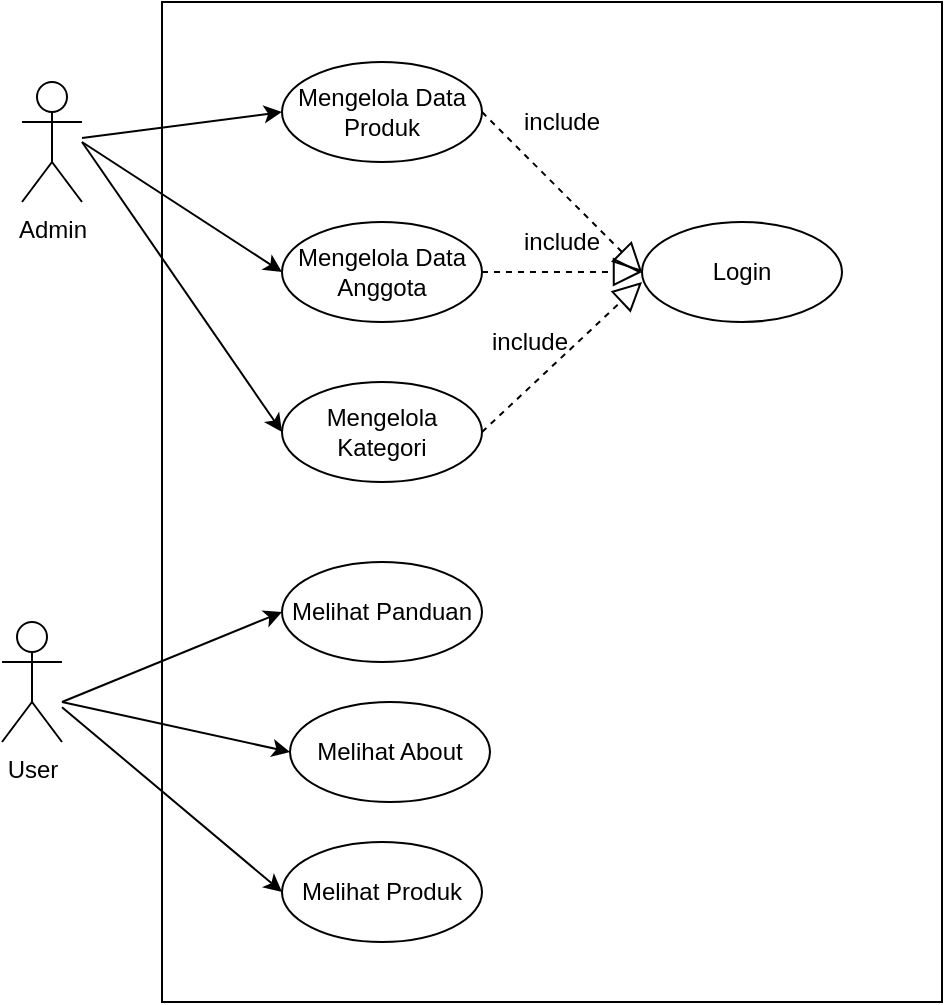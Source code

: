 <mxfile version="14.1.1" type="device"><diagram id="I8_-cGa6nSNVqznoZmTn" name="Page-1"><mxGraphModel dx="1038" dy="580" grid="1" gridSize="10" guides="1" tooltips="1" connect="1" arrows="1" fold="1" page="1" pageScale="1" pageWidth="827" pageHeight="1169" math="0" shadow="0"><root><mxCell id="0"/><mxCell id="1" parent="0"/><mxCell id="HyuFXw9Y2TYbU-085iW8-1" value="Admin" style="shape=umlActor;verticalLabelPosition=bottom;verticalAlign=top;html=1;outlineConnect=0;" parent="1" vertex="1"><mxGeometry x="130" y="80" width="30" height="60" as="geometry"/></mxCell><mxCell id="HyuFXw9Y2TYbU-085iW8-6" value="User" style="shape=umlActor;verticalLabelPosition=bottom;verticalAlign=top;html=1;outlineConnect=0;" parent="1" vertex="1"><mxGeometry x="120" y="350" width="30" height="60" as="geometry"/></mxCell><mxCell id="HyuFXw9Y2TYbU-085iW8-10" value="" style="rounded=0;whiteSpace=wrap;html=1;" parent="1" vertex="1"><mxGeometry x="200" y="40" width="390" height="500" as="geometry"/></mxCell><mxCell id="HyuFXw9Y2TYbU-085iW8-11" value="Mengelola Data Produk" style="ellipse;whiteSpace=wrap;html=1;" parent="1" vertex="1"><mxGeometry x="260" y="70" width="100" height="50" as="geometry"/></mxCell><mxCell id="HyuFXw9Y2TYbU-085iW8-12" value="Mengelola Data Anggota" style="ellipse;whiteSpace=wrap;html=1;" parent="1" vertex="1"><mxGeometry x="260" y="150" width="100" height="50" as="geometry"/></mxCell><mxCell id="HyuFXw9Y2TYbU-085iW8-13" value="Login" style="ellipse;whiteSpace=wrap;html=1;" parent="1" vertex="1"><mxGeometry x="440" y="150" width="100" height="50" as="geometry"/></mxCell><mxCell id="HyuFXw9Y2TYbU-085iW8-17" value="" style="endArrow=block;dashed=1;endFill=0;endSize=12;html=1;exitX=1;exitY=0.5;exitDx=0;exitDy=0;entryX=0;entryY=0.5;entryDx=0;entryDy=0;" parent="1" source="HyuFXw9Y2TYbU-085iW8-11" target="HyuFXw9Y2TYbU-085iW8-13" edge="1"><mxGeometry width="160" relative="1" as="geometry"><mxPoint x="450" y="300" as="sourcePoint"/><mxPoint x="610" y="300" as="targetPoint"/></mxGeometry></mxCell><mxCell id="HyuFXw9Y2TYbU-085iW8-18" value="" style="endArrow=block;dashed=1;endFill=0;endSize=12;html=1;exitX=1;exitY=0.5;exitDx=0;exitDy=0;entryX=0;entryY=0.5;entryDx=0;entryDy=0;" parent="1" source="HyuFXw9Y2TYbU-085iW8-12" target="HyuFXw9Y2TYbU-085iW8-13" edge="1"><mxGeometry width="160" relative="1" as="geometry"><mxPoint x="370" y="105" as="sourcePoint"/><mxPoint x="450" y="135" as="targetPoint"/></mxGeometry></mxCell><mxCell id="HyuFXw9Y2TYbU-085iW8-19" value="include" style="text;html=1;strokeColor=none;fillColor=none;align=center;verticalAlign=middle;whiteSpace=wrap;rounded=0;" parent="1" vertex="1"><mxGeometry x="380" y="90" width="40" height="20" as="geometry"/></mxCell><mxCell id="HyuFXw9Y2TYbU-085iW8-20" value="include" style="text;html=1;strokeColor=none;fillColor=none;align=center;verticalAlign=middle;whiteSpace=wrap;rounded=0;" parent="1" vertex="1"><mxGeometry x="380" y="150" width="40" height="20" as="geometry"/></mxCell><mxCell id="HyuFXw9Y2TYbU-085iW8-22" value="Melihat About" style="ellipse;whiteSpace=wrap;html=1;" parent="1" vertex="1"><mxGeometry x="264" y="390" width="100" height="50" as="geometry"/></mxCell><mxCell id="HyuFXw9Y2TYbU-085iW8-24" value="" style="endArrow=classic;html=1;entryX=0;entryY=0.5;entryDx=0;entryDy=0;" parent="1" source="HyuFXw9Y2TYbU-085iW8-1" target="HyuFXw9Y2TYbU-085iW8-11" edge="1"><mxGeometry width="50" height="50" relative="1" as="geometry"><mxPoint x="500" y="320" as="sourcePoint"/><mxPoint x="550" y="270" as="targetPoint"/></mxGeometry></mxCell><mxCell id="HyuFXw9Y2TYbU-085iW8-25" value="" style="endArrow=classic;html=1;entryX=0;entryY=0.5;entryDx=0;entryDy=0;" parent="1" target="HyuFXw9Y2TYbU-085iW8-12" edge="1"><mxGeometry width="50" height="50" relative="1" as="geometry"><mxPoint x="160" y="110" as="sourcePoint"/><mxPoint x="270" y="105" as="targetPoint"/></mxGeometry></mxCell><mxCell id="HyuFXw9Y2TYbU-085iW8-26" value="Melihat Panduan" style="ellipse;whiteSpace=wrap;html=1;" parent="1" vertex="1"><mxGeometry x="260" y="320" width="100" height="50" as="geometry"/></mxCell><mxCell id="HyuFXw9Y2TYbU-085iW8-27" value="Melihat Produk" style="ellipse;whiteSpace=wrap;html=1;" parent="1" vertex="1"><mxGeometry x="260" y="460" width="100" height="50" as="geometry"/></mxCell><mxCell id="HyuFXw9Y2TYbU-085iW8-30" value="" style="endArrow=classic;html=1;entryX=0;entryY=0.5;entryDx=0;entryDy=0;" parent="1" target="HyuFXw9Y2TYbU-085iW8-22" edge="1"><mxGeometry width="50" height="50" relative="1" as="geometry"><mxPoint x="150" y="390" as="sourcePoint"/><mxPoint x="550" y="280" as="targetPoint"/></mxGeometry></mxCell><mxCell id="HyuFXw9Y2TYbU-085iW8-31" value="" style="endArrow=classic;html=1;entryX=0;entryY=0.5;entryDx=0;entryDy=0;" parent="1" target="HyuFXw9Y2TYbU-085iW8-26" edge="1"><mxGeometry width="50" height="50" relative="1" as="geometry"><mxPoint x="150" y="390" as="sourcePoint"/><mxPoint x="270" y="255" as="targetPoint"/></mxGeometry></mxCell><mxCell id="HyuFXw9Y2TYbU-085iW8-32" value="" style="endArrow=classic;html=1;entryX=0;entryY=0.5;entryDx=0;entryDy=0;" parent="1" source="HyuFXw9Y2TYbU-085iW8-6" target="HyuFXw9Y2TYbU-085iW8-27" edge="1"><mxGeometry width="50" height="50" relative="1" as="geometry"><mxPoint x="160" y="320" as="sourcePoint"/><mxPoint x="270" y="335" as="targetPoint"/></mxGeometry></mxCell><mxCell id="Jz4r6Wx5nWoghU7VYNcI-2" value="Mengelola Kategori" style="ellipse;whiteSpace=wrap;html=1;" vertex="1" parent="1"><mxGeometry x="260" y="230" width="100" height="50" as="geometry"/></mxCell><mxCell id="Jz4r6Wx5nWoghU7VYNcI-4" value="" style="endArrow=classic;html=1;entryX=0;entryY=0.5;entryDx=0;entryDy=0;" edge="1" parent="1" target="Jz4r6Wx5nWoghU7VYNcI-2"><mxGeometry width="50" height="50" relative="1" as="geometry"><mxPoint x="160" y="110" as="sourcePoint"/><mxPoint x="440" y="340" as="targetPoint"/></mxGeometry></mxCell><mxCell id="Jz4r6Wx5nWoghU7VYNcI-5" value="" style="endArrow=block;dashed=1;endFill=0;endSize=12;html=1;exitX=1;exitY=0.5;exitDx=0;exitDy=0;" edge="1" parent="1" source="Jz4r6Wx5nWoghU7VYNcI-2"><mxGeometry width="160" relative="1" as="geometry"><mxPoint x="370" y="185" as="sourcePoint"/><mxPoint x="440" y="180" as="targetPoint"/></mxGeometry></mxCell><mxCell id="Jz4r6Wx5nWoghU7VYNcI-6" value="include" style="text;html=1;strokeColor=none;fillColor=none;align=center;verticalAlign=middle;whiteSpace=wrap;rounded=0;" vertex="1" parent="1"><mxGeometry x="364" y="200" width="40" height="20" as="geometry"/></mxCell></root></mxGraphModel></diagram></mxfile>